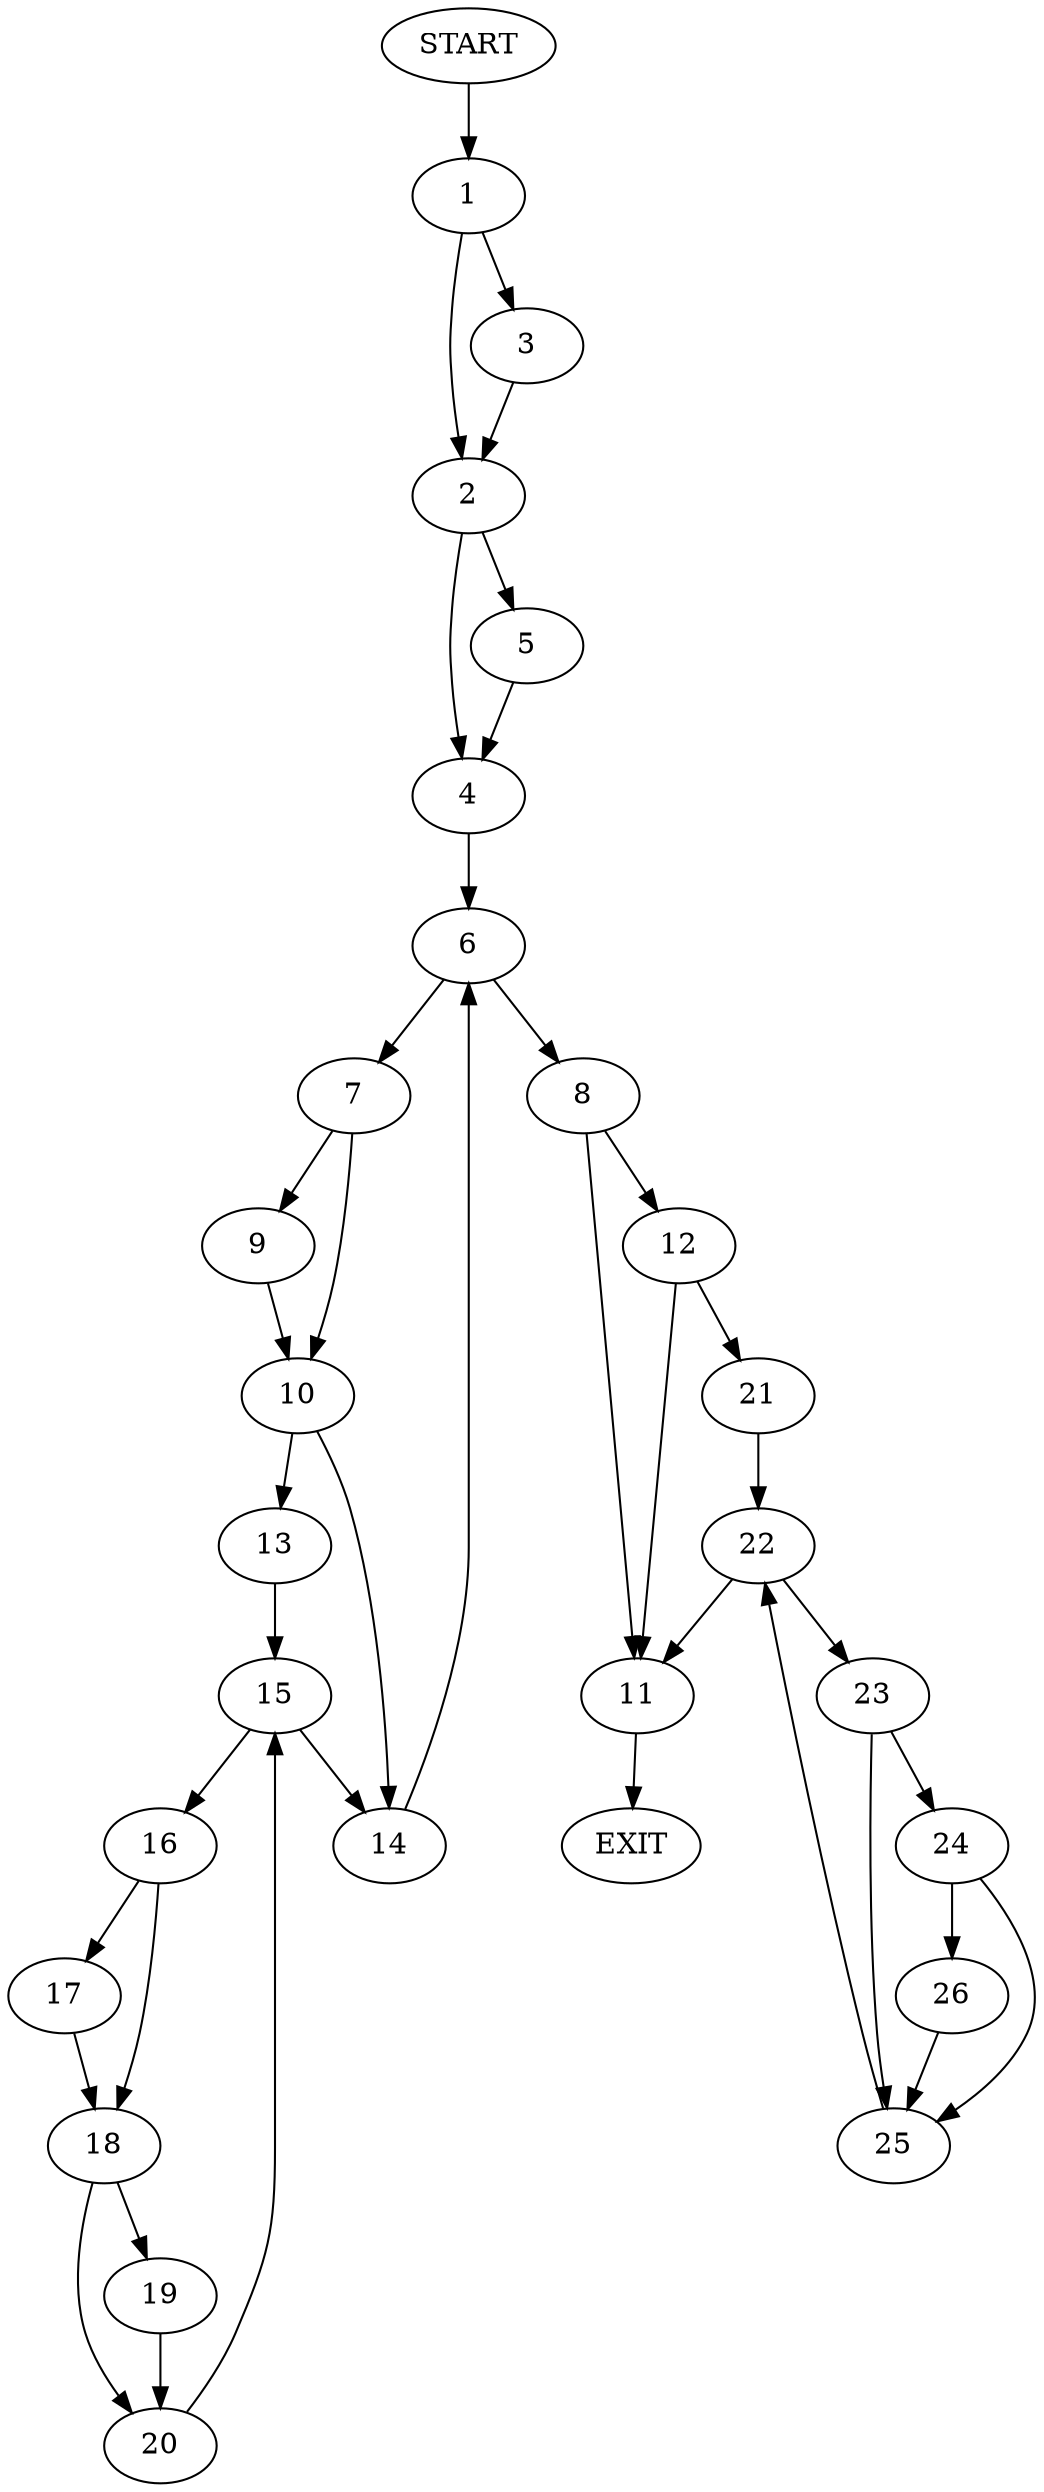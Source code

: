 digraph {
0 [label="START"]
27 [label="EXIT"]
0 -> 1
1 -> 2
1 -> 3
3 -> 2
2 -> 4
2 -> 5
4 -> 6
5 -> 4
6 -> 7
6 -> 8
7 -> 9
7 -> 10
8 -> 11
8 -> 12
9 -> 10
10 -> 13
10 -> 14
13 -> 15
14 -> 6
15 -> 16
15 -> 14
16 -> 17
16 -> 18
17 -> 18
18 -> 19
18 -> 20
19 -> 20
20 -> 15
12 -> 11
12 -> 21
11 -> 27
21 -> 22
22 -> 11
22 -> 23
23 -> 24
23 -> 25
24 -> 25
24 -> 26
25 -> 22
26 -> 25
}
